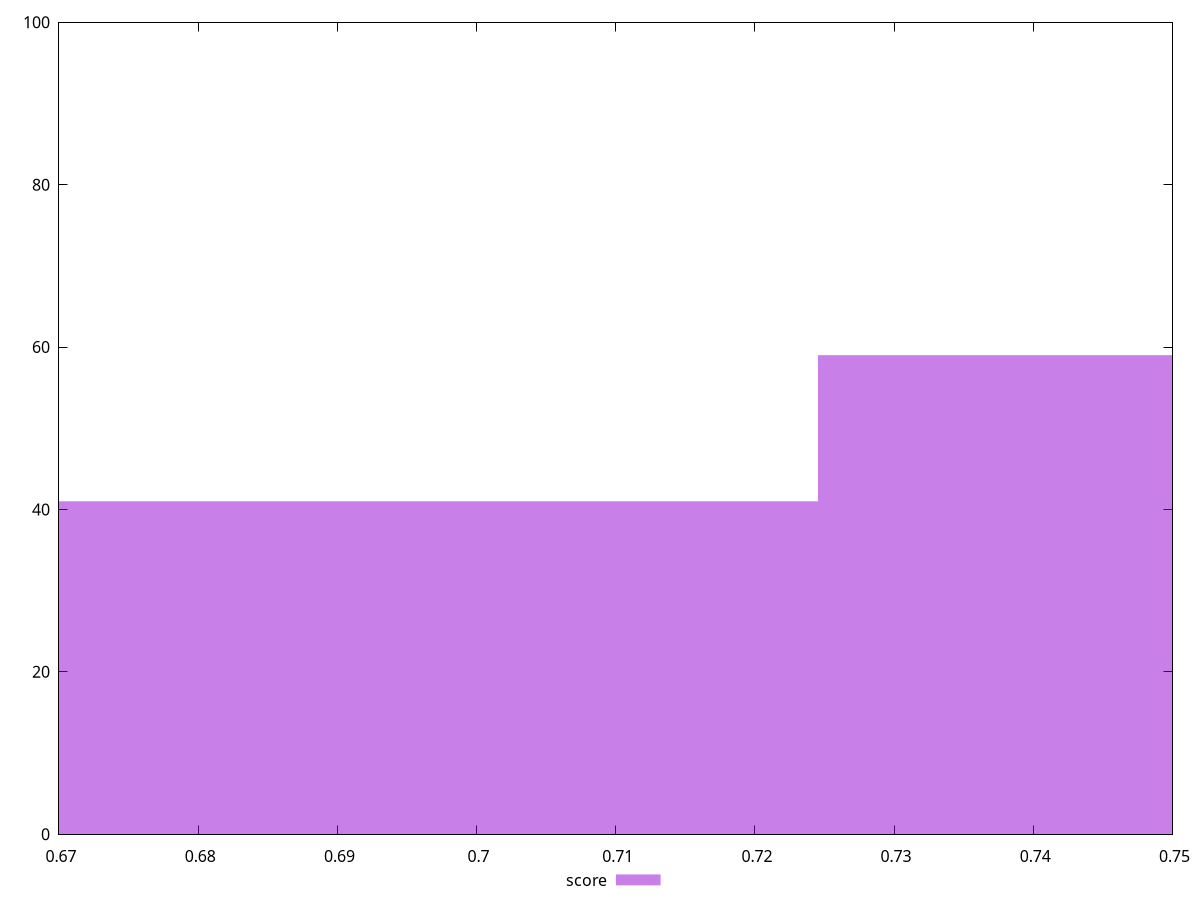 reset

$score <<EOF
0.676226750060999 41
0.7728305714982845 59
EOF

set key outside below
set boxwidth 0.09660382143728556
set xrange [0.67:0.75]
set yrange [0:100]
set trange [0:100]
set style fill transparent solid 0.5 noborder
set terminal svg size 640, 490 enhanced background rgb 'white'
set output "reports/report_00033_2021-03-01T14-23-16.841Z/unused-css-rules/samples/astro-cached/score/histogram.svg"

plot $score title "score" with boxes

reset
